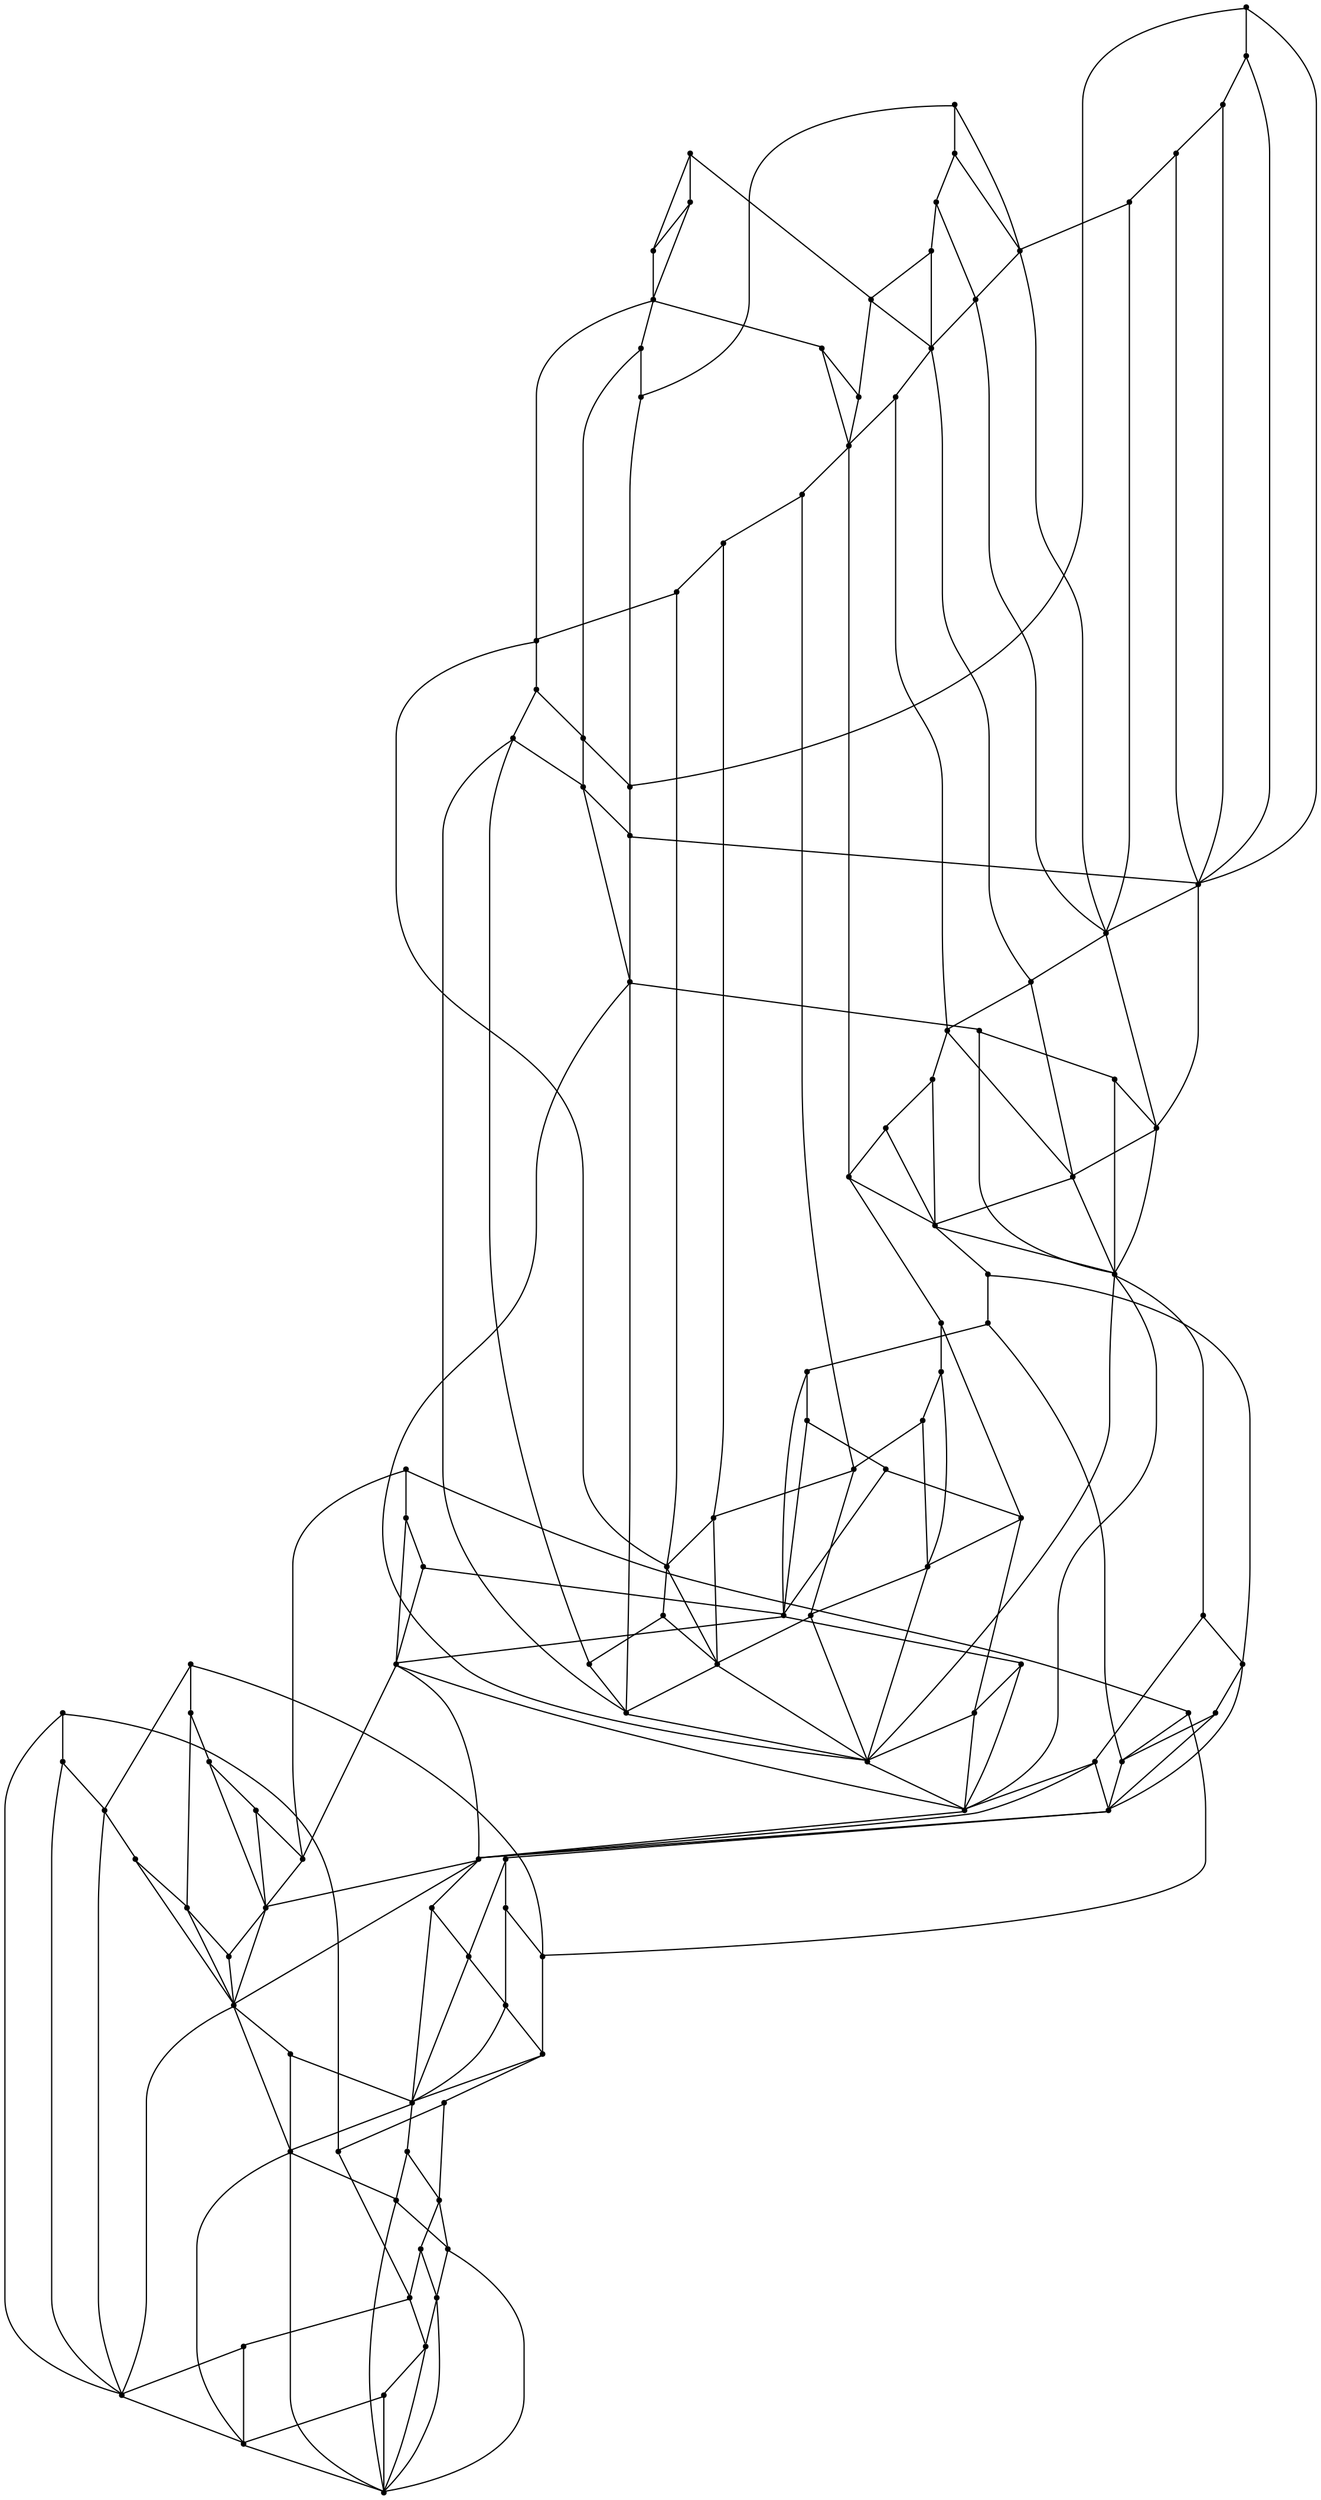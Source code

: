 graph {
  node [shape=point,comment="{\"directed\":false,\"doi\":\"10.1007/978-3-540-70904-6_9\",\"figure\":\"3 (1)\"}"]

  v0 [pos="1117.8542787063952,1902.2065181202374"]
  v1 [pos="930.4069267805232,2130.679434405434"]
  v2 [pos="1062.0090093568313,1879.8539180225812"]
  v3 [pos="1064.5401980377906,1868.6804789967023"]
  v4 [pos="1066.3405614098838,1857.3653716511212"]
  v5 [pos="904.2155886627908,2073.3383038308903"]
  v6 [pos="918.4672147529069,2071.966920163898"]
  v7 [pos="935.2203170421511,2069.235692289142"]
  v8 [pos="1025.5871184593022,2030.6169369485658"]
  v9 [pos="1064.5401980377906,1800.7971623208805"]
  v10 [pos="1039.30636809593,1737.7752799457992"]
  v11 [pos="922.6883107739825,2010.776299105752"]
  v12 [pos="969.6168309411338,1994.650779035358"]
  v13 [pos="1012.398719113372,1964.3315174844545"]
  v14 [pos="1005.8256313590115,1857.3653716511212"]
  v15 [pos="1007.4545875726744,1846.0528869099103"]
  v16 [pos="1005.8256313590115,1812.1112206247133"]
  v17 [pos="999.423394349564,1790.302357938556"]
  v18 [pos="989.0047896984012,1770.0971462991517"]
  v19 [pos="974.9521688771802,1752.2315202818993"]
  v20 [pos="947.1183775436045,1846.0528869099103"]
  v21 [pos="948.198805414244,1834.7383040852033"]
  v22 [pos="947.1183775436047,1823.4237212604962"]
  v23 [pos="943.9135946584302,1812.5190276569806"]
  v24 [pos="938.7058661882268,1802.4148482746564"]
  v25 [pos="931.6779660247093,1793.482051160602"]
  v26 [pos="915.8161587027615,1718.356515831419"]
  v27 [pos="964.2257085755814,1672.205481794147"]
  v28 [pos="952.2838980741278,1667.151834434935"]
  v29 [pos="940.9781477107558,1663.2669467396222"]
  v30 [pos="929.9135946584303,1660.2575638559147"]
  v31 [pos="876.9818654614826,2013.7184956338685"]
  v32 [pos="1009.8326353561047,1628.7273425526105"]
  v33 [pos="987.8253997093024,1617.2502854135319"]
  v34 [pos="965.9760265261627,1608.5413951343971"]
  v35 [pos="717.8882335574128,2002.4195371733788"]
  v36 [pos="1054.4570948401163,1586.1851869689108"]
  v37 [pos="721.7217398710029,2082.878909375934"]
  v38 [pos="740.1881904069768,2094.3268317646466"]
  v39 [pos="765.8247206577034,2107.364847130247"]
  v40 [pos="712.4502293786337,2147.3330834176822"]
  v41 [pos="725.1145905250727,2154.1195570098043"]
  v42 [pos="740.8425009084302,2161.6783955362125"]
  v43 [pos="828.8770871184594,1840.422663953571"]
  v44 [pos="858.333094113372,1719.0195420053285"]
  v45 [pos="773.7809093386628,1868.8210982746564"]
  v46 [pos="711.2369776526161,1862.84820424186"]
  v47 [pos="720.7007290152617,1664.239328967202"]
  v48 [pos="651.6316167787064,1868.5393351978742"]
  v49 [pos="742.655327943314,1573.7528501616598"]
  v50 [pos="724.4868606922239,1584.7648480203434"]
  v51 [pos="710.6551121911339,1594.3945426411115"]
  v52 [pos="676.8264182867006,1623.5523719257794"]
  v53 [pos="599.0395541878634,1909.8919410175765"]
  v54 [pos="618.6947742550873,1963.694017993081"]
  v55 [pos="633.9324922783429,1991.628394391803"]
  v56 [pos="688.3493924872819,1703.6789117919088"]
  v57 [pos="760.660249364099,1499.5585619078756"]
  v58 [pos="701.2168922601745,1528.7429669168278"]
  v59 [pos="541.6465808957122,1926.739853488076"]
  v60 [pos="529.6568552416425,1837.5820337401512"]
  v61 [pos="544.7935206213663,1937.8528772460106"]
  v62 [pos="553.2576115098109,1962.716930972207"]
  v63 [pos="559.5905511900437,1978.2065251138492"]
  v64 [pos="568.7104628452036,1997.5028692351464"]
  v65 [pos="592.9149754723837,2038.1565271483544"]
  v66 [pos="484.26300304324127,1943.5856837696515"]
  v67 [pos="487.4135753542878,1954.6919364399396"]
  v68 [pos="490.86214684774717,1965.6513232655009"]
  v69 [pos="494.82954215116285,1977.1362164285463"]
  v70 [pos="504.3734965479651,2001.1523583200258"]
  v71 [pos="509.7104401344476,2012.9648545053287"]
  v72 [pos="516.4043968023256,2026.5398361947819"]
  v73 [pos="523.7812795239824,2040.217465029824"]
  v74 [pos="534.0743493368459,2057.4893334176822"]
  v75 [pos="543.159890534157,2071.3153698709293"]
  v76 [pos="569.5075013626454,2105.7778694894596"]
  v77 [pos="589.8019054324127,1819.9231961038395"]
  v78 [pos="426.8741869549419,1960.4351698027733"]
  v79 [pos="433.46032658066866,1982.5054664082013"]
  v80 [pos="437.1281885901163,1993.3476784494205"]
  v81 [pos="461.6405568677326,2050.7612246937238"]
  v82 [pos="467.39996139171507,2061.7809949980856"]
  v83 [pos="481.74169467659885,2086.560664441852"]
  v84 [pos="489.7801689680232,2099.0976670053287"]
  v85 [pos="551.887554505814,1710.402363406289"]
  v86 [pos="542.7931663335755,1738.5169365670963"]
  v87 [pos="532.4016351744186,1790.3362133767887"]
  v88 [pos="529.7657294694767,1825.6560026274803"]
  v89 [pos="514.1711596111918,1448.1091358926578"]
  v90 [pos="369.4978981195494,1977.2783933745507"]
  v91 [pos="379.69615506904074,2010.2169373300358"]
  v92 [pos="413.8066565225291,2088.3685130543195"]
  v93 [pos="537.062933775436,1607.3018410470768"]
  v94 [pos="523.7937749818313,1629.241929319171"]
  v95 [pos="514.7759652071221,1646.132041878172"]
  v96 [pos="503.46864098837204,1670.4184868600648"]
  v97 [pos="497.2133209938227,1685.9221476978742"]
  v98 [pos="478.88961437136624,1748.264870908527"]
  v99 [pos="474.3856377180232,1773.306498792438"]
  v100 [pos="366.15039516715115,2125.8424459563375"]
  v101 [pos="372.18068563771806,2136.4023545053287"]
  v102 [pos="525.0408725472383,1523.702893522052"]
  v103 [pos="467.32754814680237,1607.8304627206608"]
  v104 [pos="453.53071856831394,1635.5221290058576"]
  v105 [pos="431.4052450490552,1693.4721647368553"]
  v106 [pos="427.2586448492006,1707.6653658019188"]
  v107 [pos="424.0335528706395,1719.987775749632"]
  v108 [pos="418.63672329215115,1744.569541878172"]
  v109 [pos="416.53580918422966,1756.3221314218326"]
  v110 [pos="414.79538744549416,1767.6164168781722"]
  v111 [pos="413.3065758993459,1779.137247668374"]
  v112 [pos="502.79822628997096,1459.4466069009582"]
  v113 [pos="417.8386673328488,1573.712255424925"]
  v114 [pos="410.99363644622093,1586.4419319894596"]
  v115 [pos="386.23329851017445,1641.3513202137433"]
  v116 [pos="381.3089434956395,1654.6523589558087"]
  v117 [pos="376.7711289516715,1667.9721373981918"]
  v118 [pos="383.5770916606105,1514.3809813923322"]
  v119 [pos="888.4032703488373,1834.7383040852033"]

  v0 -- v8 [id="-1",pos="1117.8542787063952,1902.2065181202374 1106.6344573097585,1940.3562217780589 1085.96688886539,1975.460977141192 1057.30078125,2004.0471254454735 1047.449842815013,2013.870642074336 1036.831379629556,2022.747572926335 1025.5871184593022,2030.6169369485658"]
  v100 -- v92 [id="-2",pos="366.15039516715115,2125.8424459563375 413.8066565225291,2088.3685130543195 413.8066565225291,2088.3685130543195 413.8066565225291,2088.3685130543195"]
  v90 -- v78 [id="-3",pos="369.4978981195494,1977.2783933745507 426.8741869549419,1960.4351698027733 426.8741869549419,1960.4351698027733 426.8741869549419,1960.4351698027733"]
  v101 -- v92 [id="-4",pos="372.18068563771806,2136.4023545053287 413.8066565225291,2088.3685130543195 413.8066565225291,2088.3685130543195 413.8066565225291,2088.3685130543195"]
  v117 -- v106 [id="-7",pos="376.7711289516715,1667.9721373981918 427.2586448492006,1707.6653658019188 427.2586448492006,1707.6653658019188 427.2586448492006,1707.6653658019188"]
  v91 -- v79 [id="-8",pos="379.69615506904074,2010.2169373300358 433.46032658066866,1982.5054664082013 433.46032658066866,1982.5054664082013 433.46032658066866,1982.5054664082013"]
  v116 -- v106 [id="-10",pos="381.3089434956395,1654.6523589558087 427.2586448492006,1707.6653658019188 427.2586448492006,1707.6653658019188 427.2586448492006,1707.6653658019188"]
  v118 -- v113 [id="-12",pos="383.5770916606105,1514.3809813923322 417.8386673328488,1573.712255424925 417.8386673328488,1573.712255424925 417.8386673328488,1573.712255424925"]
  v115 -- v105 [id="-14",pos="386.23329851017445,1641.3513202137433 431.4052450490552,1693.4721647368553 431.4052450490552,1693.4721647368553 431.4052450490552,1693.4721647368553"]
  v114 -- v104 [id="-17",pos="410.99363644622093,1586.4419319894596 453.53071856831394,1635.5221290058576 453.53071856831394,1635.5221290058576 453.53071856831394,1635.5221290058576"]
  v111 -- v99 [id="-18",pos="413.3065758993459,1779.137247668374 474.3856377180232,1773.306498792438 474.3856377180232,1773.306498792438 474.3856377180232,1773.306498792438"]
  v92 -- v81 [id="-19",pos="413.8066565225291,2088.3685130543195 461.6405568677326,2050.7612246937238 461.6405568677326,2050.7612246937238 461.6405568677326,2050.7612246937238"]
  v110 -- v99 [id="-21",pos="414.79538744549416,1767.6164168781722 474.3856377180232,1773.306498792438 474.3856377180232,1773.306498792438 474.3856377180232,1773.306498792438"]
  v109 -- v99 [id="-23",pos="416.53580918422966,1756.3221314218326 474.3856377180232,1773.306498792438 474.3856377180232,1773.306498792438 474.3856377180232,1773.306498792438"]
  v113 -- v104 [id="-26",pos="417.8386673328488,1573.712255424925 453.53071856831394,1635.5221290058576 453.53071856831394,1635.5221290058576 453.53071856831394,1635.5221290058576"]
  v108 -- v99 [id="-27",pos="418.63672329215115,1744.569541878172 474.3856377180232,1773.306498792438 474.3856377180232,1773.306498792438 474.3856377180232,1773.306498792438"]
  v107 -- v98 [id="-31",pos="424.0335528706395,1719.987775749632 478.88961437136624,1748.264870908527 478.88961437136624,1748.264870908527 478.88961437136624,1748.264870908527"]
  v78 -- v66 [id="-32",pos="426.8741869549419,1960.4351698027733 484.26300304324127,1943.5856837696515 484.26300304324127,1943.5856837696515 484.26300304324127,1943.5856837696515"]
  v106 -- v98 [id="-34",pos="427.2586448492006,1707.6653658019188 478.88961437136624,1748.264870908527 478.88961437136624,1748.264870908527 478.88961437136624,1748.264870908527"]
  v105 -- v98 [id="-37",pos="431.4052450490552,1693.4721647368553 478.88961437136624,1748.264870908527 478.88961437136624,1748.264870908527 478.88961437136624,1748.264870908527"]
  v79 -- v67 [id="-38",pos="433.46032658066866,1982.5054664082013 487.4135753542878,1954.6919364399396 487.4135753542878,1954.6919364399396 487.4135753542878,1954.6919364399396"]
  v80 -- v68 [id="-41",pos="437.1281885901163,1993.3476784494205 490.86214684774717,1965.6513232655009 490.86214684774717,1965.6513232655009 490.86214684774717,1965.6513232655009"]
  v104 -- v97 [id="-43",pos="453.53071856831394,1635.5221290058576 497.2133209938227,1685.9221476978742 497.2133209938227,1685.9221476978742 497.2133209938227,1685.9221476978742"]
  v81 -- v71 [id="-45",pos="461.6405568677326,2050.7612246937238 509.7104401344476,2012.9648545053287 509.7104401344476,2012.9648545053287 509.7104401344476,2012.9648545053287"]
  v103 -- v96 [id="-47",pos="467.32754814680237,1607.8304627206608 503.46864098837204,1670.4184868600648 503.46864098837204,1670.4184868600648 503.46864098837204,1670.4184868600648"]
  v82 -- v71 [id="-48",pos="467.39996139171507,2061.7809949980856 509.7104401344476,2012.9648545053287 509.7104401344476,2012.9648545053287 509.7104401344476,2012.9648545053287"]
  v99 -- v87 [id="-51",pos="474.3856377180232,1773.306498792438 532.4016351744186,1790.3362133767887 532.4016351744186,1790.3362133767887 532.4016351744186,1790.3362133767887"]
  v98 -- v87 [id="-53",pos="478.88961437136624,1748.264870908527 532.4016351744186,1790.3362133767887 532.4016351744186,1790.3362133767887 532.4016351744186,1790.3362133767887"]
  v83 -- v72 [id="-54",pos="481.74169467659885,2086.560664441852 516.4043968023256,2026.5398361947819 516.4043968023256,2026.5398361947819 516.4043968023256,2026.5398361947819"]
  v66 -- v59 [id="-56",pos="484.26300304324127,1943.5856837696515 541.6465808957122,1926.739853488076 541.6465808957122,1926.739853488076 541.6465808957122,1926.739853488076"]
  v67 -- v59 [id="-59",pos="487.4135753542878,1954.6919364399396 541.6465808957122,1926.739853488076 541.6465808957122,1926.739853488076 541.6465808957122,1926.739853488076"]
  v84 -- v73 [id="-60",pos="489.7801689680232,2099.0976670053287 523.7812795239824,2040.217465029824 523.7812795239824,2040.217465029824 523.7812795239824,2040.217465029824"]
  v68 -- v61 [id="-62",pos="490.86214684774717,1965.6513232655009 544.7935206213663,1937.8528772460106 544.7935206213663,1937.8528772460106 544.7935206213663,1937.8528772460106"]
  v69 -- v61 [id="-65",pos="494.82954215116285,1977.1362164285463 544.7935206213663,1937.8528772460106 544.7935206213663,1937.8528772460106 544.7935206213663,1937.8528772460106"]
  v97 -- v86 [id="-66",pos="497.2133209938227,1685.9221476978742 542.7931663335755,1738.5169365670963 542.7931663335755,1738.5169365670963 542.7931663335755,1738.5169365670963"]
  v112 -- v102 [id="-69",pos="502.79822628997096,1459.4466069009582 525.0408725472383,1523.702893522052 525.0408725472383,1523.702893522052 525.0408725472383,1523.702893522052"]
  v96 -- v86 [id="-70",pos="503.46864098837204,1670.4184868600648 542.7931663335755,1738.5169365670963 542.7931663335755,1738.5169365670963 542.7931663335755,1738.5169365670963"]
  v70 -- v62 [id="-71",pos="504.3734965479651,2001.1523583200258 553.2576115098109,1962.716930972207 553.2576115098109,1962.716930972207 553.2576115098109,1962.716930972207"]
  v71 -- v62 [id="-75",pos="509.7104401344476,2012.9648545053287 553.2576115098109,1962.716930972207 553.2576115098109,1962.716930972207 553.2576115098109,1962.716930972207"]
  v89 -- v102 [id="-77",pos="514.1711596111918,1448.1091358926578 525.0408725472383,1523.702893522052 525.0408725472383,1523.702893522052 525.0408725472383,1523.702893522052"]
  v95 -- v85 [id="-78",pos="514.7759652071221,1646.132041878172 551.887554505814,1710.402363406289 551.887554505814,1710.402363406289 551.887554505814,1710.402363406289"]
  v72 -- v62 [id="-79",pos="516.4043968023256,2026.5398361947819 553.2576115098109,1962.716930972207 553.2576115098109,1962.716930972207 553.2576115098109,1962.716930972207"]
  v73 -- v63 [id="-83",pos="523.7812795239824,2040.217465029824 559.5905511900437,1978.2065251138492 559.5905511900437,1978.2065251138492 559.5905511900437,1978.2065251138492"]
  v94 -- v85 [id="-84",pos="523.7937749818313,1629.241929319171 551.887554505814,1710.402363406289 551.887554505814,1710.402363406289 551.887554505814,1710.402363406289"]
  v102 -- v93 [id="-85",pos="525.0408725472383,1523.702893522052 537.062933775436,1607.3018410470768 537.062933775436,1607.3018410470768 537.062933775436,1607.3018410470768"]
  v60 -- v77 [id="-89",pos="529.6568552416425,1837.5820337401512 589.8019054324127,1819.9231961038395 589.8019054324127,1819.9231961038395 589.8019054324127,1819.9231961038395"]
  v88 -- v77 [id="-90",pos="529.7657294694767,1825.6560026274803 589.8019054324127,1819.9231961038395 589.8019054324127,1819.9231961038395 589.8019054324127,1819.9231961038395"]
  v87 -- v77 [id="-91",pos="532.4016351744186,1790.3362133767887 589.8019054324127,1819.9231961038395 589.8019054324127,1819.9231961038395 589.8019054324127,1819.9231961038395"]
  v74 -- v64 [id="-94",pos="534.0743493368459,2057.4893334176822 568.7104628452036,1997.5028692351464 568.7104628452036,1997.5028692351464 568.7104628452036,1997.5028692351464"]
  v93 -- v85 [id="-97",pos="537.062933775436,1607.3018410470768 551.887554505814,1710.402363406289 551.887554505814,1710.402363406289 551.887554505814,1710.402363406289"]
  v59 -- v53 [id="-99",pos="541.6465808957122,1926.739853488076 599.0395541878634,1909.8919410175765 599.0395541878634,1909.8919410175765 599.0395541878634,1909.8919410175765"]
  v86 -- v77 [id="-100",pos="542.7931663335755,1738.5169365670963 589.8019054324127,1819.9231961038395 589.8019054324127,1819.9231961038395 589.8019054324127,1819.9231961038395"]
  v75 -- v64 [id="-101",pos="543.159890534157,2071.3153698709293 568.7104628452036,1997.5028692351464 568.7104628452036,1997.5028692351464 568.7104628452036,1997.5028692351464"]
  v61 -- v53 [id="-103",pos="544.7935206213663,1937.8528772460106 599.0395541878634,1909.8919410175765 599.0395541878634,1909.8919410175765 599.0395541878634,1909.8919410175765"]
  v85 -- v77 [id="-107",pos="551.887554505814,1710.402363406289 589.8019054324127,1819.9231961038395 589.8019054324127,1819.9231961038395 589.8019054324127,1819.9231961038395"]
  v62 -- v53 [id="-108",pos="553.2576115098109,1962.716930972207 599.0395541878634,1909.8919410175765 599.0395541878634,1909.8919410175765 599.0395541878634,1909.8919410175765"]
  v63 -- v53 [id="-111",pos="559.5905511900437,1978.2065251138492 599.0395541878634,1909.8919410175765 599.0395541878634,1909.8919410175765 599.0395541878634,1909.8919410175765"]
  v64 -- v53 [id="-113",pos="568.7104628452036,1997.5028692351464 599.0395541878634,1909.8919410175765 599.0395541878634,1909.8919410175765 599.0395541878634,1909.8919410175765"]
  v76 -- v65 [id="-114",pos="569.5075013626454,2105.7778694894596 592.9149754723837,2038.1565271483544 592.9149754723837,2038.1565271483544 592.9149754723837,2038.1565271483544"]
  v77 -- v48 [id="-117",pos="589.8019054324127,1819.9231961038395 651.6316167787064,1868.5393351978742 651.6316167787064,1868.5393351978742 651.6316167787064,1868.5393351978742"]
  v65 -- v54 [id="-119",pos="592.9149754723837,2038.1565271483544 618.6947742550873,1963.694017993081 618.6947742550873,1963.694017993081 618.6947742550873,1963.694017993081"]
  v53 -- v48 [id="-121",pos="599.0395541878634,1909.8919410175765 651.6316167787064,1868.5393351978742 651.6316167787064,1868.5393351978742 651.6316167787064,1868.5393351978742"]
  v54 -- v48 [id="-123",pos="618.6947742550873,1963.694017993081 651.6316167787064,1868.5393351978742 651.6316167787064,1868.5393351978742 651.6316167787064,1868.5393351978742"]
  v55 -- v48 [id="-125",pos="633.9324922783429,1991.628394391803 651.6316167787064,1868.5393351978742 651.6316167787064,1868.5393351978742 651.6316167787064,1868.5393351978742"]
  v48 -- v46 [id="-127",pos="651.6316167787064,1868.5393351978742 711.2369776526161,1862.84820424186 711.2369776526161,1862.84820424186 711.2369776526161,1862.84820424186"]
  v52 -- v56 [id="-129",pos="676.8264182867006,1623.5523719257794 688.3493924872819,1703.6789117919088 688.3493924872819,1703.6789117919088 688.3493924872819,1703.6789117919088"]
  v56 -- v46 [id="-131",pos="688.3493924872819,1703.6789117919088 711.2369776526161,1862.84820424186 711.2369776526161,1862.84820424186 711.2369776526161,1862.84820424186"]
  v58 -- v51 [id="-133",pos="701.2168922601745,1528.7429669168278 710.6551121911339,1594.3945426411115 710.6551121911339,1594.3945426411115 710.6551121911339,1594.3945426411115"]
  v51 -- v47 [id="-135",pos="710.6551121911339,1594.3945426411115 720.7007290152617,1664.239328967202 720.7007290152617,1664.239328967202 720.7007290152617,1664.239328967202"]
  v46 -- v45 [id="-136",pos="711.2369776526161,1862.84820424186 773.7809093386628,1868.8210982746564 773.7809093386628,1868.8210982746564 773.7809093386628,1868.8210982746564"]
  v40 -- v37 [id="-137",pos="712.4502293786337,2147.3330834176822 721.7217398710029,2082.878909375934 721.7217398710029,2082.878909375934 721.7217398710029,2082.878909375934"]
  v35 -- v46 [id="-141",pos="717.8882335574128,2002.4195371733788 711.2369776526161,1862.84820424186 711.2369776526161,1862.84820424186 711.2369776526161,1862.84820424186"]
  v47 -- v46 [id="-142",pos="720.7007290152617,1664.239328967202 711.2369776526161,1862.84820424186 711.2369776526161,1862.84820424186 711.2369776526161,1862.84820424186"]
  v37 -- v35 [id="-144",pos="721.7217398710029,2082.878909375934 717.8882335574128,2002.4195371733788 717.8882335574128,2002.4195371733788 717.8882335574128,2002.4195371733788"]
  v50 -- v47 [id="-146",pos="724.4868606922239,1584.7648480203434 720.7007290152617,1664.239328967202 720.7007290152617,1664.239328967202 720.7007290152617,1664.239328967202"]
  v41 -- v37 [id="-148",pos="725.1145905250727,2154.1195570098043 721.7217398710029,2082.878909375934 721.7217398710029,2082.878909375934 721.7217398710029,2082.878909375934"]
  v38 -- v35 [id="-151",pos="740.1881904069768,2094.3268317646466 717.8882335574128,2002.4195371733788 717.8882335574128,2002.4195371733788 717.8882335574128,2002.4195371733788"]
  v42 -- v37 [id="-152",pos="740.8425009084302,2161.6783955362125 721.7217398710029,2082.878909375934 721.7217398710029,2082.878909375934 721.7217398710029,2082.878909375934"]
  v49 -- v47 [id="-153",pos="742.655327943314,1573.7528501616598 720.7007290152617,1664.239328967202 720.7007290152617,1664.239328967202 720.7007290152617,1664.239328967202"]
  v57 -- v49 [id="-157",pos="760.660249364099,1499.5585619078756 742.655327943314,1573.7528501616598 742.655327943314,1573.7528501616598 742.655327943314,1573.7528501616598"]
  v39 -- v35 [id="-159",pos="765.8247206577034,2107.364847130247 717.8882335574128,2002.4195371733788 717.8882335574128,2002.4195371733788 717.8882335574128,2002.4195371733788"]
  v45 -- v43 [id="-161",pos="773.7809093386628,1868.8210982746564 828.8770871184594,1840.422663953571 828.8770871184594,1840.422663953571 828.8770871184594,1840.422663953571"]
  v43 -- v119 [id="-163",pos="828.8770871184594,1840.422663953571 888.4032703488373,1834.7383040852033 888.4032703488373,1834.7383040852033 888.4032703488373,1834.7383040852033"]
  v44 -- v43 [id="-165",pos="858.333094113372,1719.0195420053285 828.8770871184594,1840.422663953571 828.8770871184594,1840.422663953571 828.8770871184594,1840.422663953571"]
  v31 -- v45 [id="-167",pos="876.9818654614826,2013.7184956338685 773.7809093386628,1868.8210982746564 773.7809093386628,1868.8210982746564 773.7809093386628,1868.8210982746564"]
  v5 -- v31 [id="-170",pos="904.2155886627908,2073.3383038308903 876.9818654614826,2013.7184956338685 876.9818654614826,2013.7184956338685 876.9818654614826,2013.7184956338685"]
  v26 -- v43 [id="-172",pos="915.8161587027615,1718.356515831419 828.8770871184594,1840.422663953571 828.8770871184594,1840.422663953571 828.8770871184594,1840.422663953571"]
  v6 -- v31 [id="-173",pos="918.4672147529069,2071.966920163898 876.9818654614826,2013.7184956338685 876.9818654614826,2013.7184956338685 876.9818654614826,2013.7184956338685"]
  v11 -- v45 [id="-176",pos="922.6883107739825,2010.776299105752 773.7809093386628,1868.8210982746564 773.7809093386628,1868.8210982746564 773.7809093386628,1868.8210982746564"]
  v30 -- v26 [id="-178",pos="929.9135946584303,1660.2575638559147 915.8161587027615,1718.356515831419 915.8161587027615,1718.356515831419 915.8161587027615,1718.356515831419"]
  v1 -- v5 [id="-179",pos="930.4069267805232,2130.679434405434 904.2155886627908,2073.3383038308903 904.2155886627908,2073.3383038308903 904.2155886627908,2073.3383038308903"]
  v25 -- v119 [id="-180",pos="931.6779660247093,1793.482051160602 888.4032703488373,1834.7383040852033 888.4032703488373,1834.7383040852033 888.4032703488373,1834.7383040852033"]
  v7 -- v31 [id="-184",pos="935.2203170421511,2069.235692289142 876.9818654614826,2013.7184956338685 876.9818654614826,2013.7184956338685 876.9818654614826,2013.7184956338685"]
  v24 -- v119 [id="-186",pos="938.7058661882268,1802.4148482746564 888.4032703488373,1834.7383040852033 888.4032703488373,1834.7383040852033 888.4032703488373,1834.7383040852033"]
  v29 -- v26 [id="-187",pos="940.9781477107558,1663.2669467396222 915.8161587027615,1718.356515831419 915.8161587027615,1718.356515831419 915.8161587027615,1718.356515831419"]
  v23 -- v119 [id="-189",pos="943.9135946584302,1812.5190276569806 888.4032703488373,1834.7383040852033 888.4032703488373,1834.7383040852033 888.4032703488373,1834.7383040852033"]
  v20 -- v119 [id="-192",pos="947.1183775436045,1846.0528869099103 888.4032703488373,1834.7383040852033 888.4032703488373,1834.7383040852033 888.4032703488373,1834.7383040852033"]
  v22 -- v119 [id="-193",pos="947.1183775436047,1823.4237212604962 888.4032703488373,1834.7383040852033 888.4032703488373,1834.7383040852033 888.4032703488373,1834.7383040852033"]
  v21 -- v119 [id="-196",pos="948.198805414244,1834.7383040852033 888.4032703488373,1834.7383040852033 888.4032703488373,1834.7383040852033 888.4032703488373,1834.7383040852033"]
  v28 -- v26 [id="-200",pos="952.2838980741278,1667.151834434935 915.8161587027615,1718.356515831419 915.8161587027615,1718.356515831419 915.8161587027615,1718.356515831419"]
  v27 -- v26 [id="-202",pos="964.2257085755814,1672.205481794147 915.8161587027615,1718.356515831419 915.8161587027615,1718.356515831419 915.8161587027615,1718.356515831419"]
  v34 -- v29 [id="-203",pos="965.9760265261627,1608.5413951343971 940.9781477107558,1663.2669467396222 940.9781477107558,1663.2669467396222 940.9781477107558,1663.2669467396222"]
  v12 -- v45 [id="-206",pos="969.6168309411338,1994.650779035358 773.7809093386628,1868.8210982746564 773.7809093386628,1868.8210982746564 773.7809093386628,1868.8210982746564"]
  v19 -- v25 [id="-208",pos="974.9521688771802,1752.2315202818993 931.6779660247093,1793.482051160602 931.6779660247093,1793.482051160602 931.6779660247093,1793.482051160602"]
  v33 -- v28 [id="-210",pos="987.8253997093024,1617.2502854135319 952.2838980741278,1667.151834434935 952.2838980741278,1667.151834434935 952.2838980741278,1667.151834434935"]
  v18 -- v24 [id="-211",pos="989.0047896984012,1770.0971462991517 938.7058661882268,1802.4148482746564 938.7058661882268,1802.4148482746564 938.7058661882268,1802.4148482746564"]
  v17 -- v23 [id="-214",pos="999.423394349564,1790.302357938556 943.9135946584302,1812.5190276569806 943.9135946584302,1812.5190276569806 943.9135946584302,1812.5190276569806"]
  v14 -- v20 [id="-216",pos="1005.8256313590115,1857.3653716511212 947.1183775436045,1846.0528869099103 947.1183775436045,1846.0528869099103 947.1183775436045,1846.0528869099103"]
  v16 -- v22 [id="-217",pos="1005.8256313590115,1812.1112206247133 947.1183775436047,1823.4237212604962 947.1183775436047,1823.4237212604962 947.1183775436047,1823.4237212604962"]
  v15 -- v20 [id="-218",pos="1007.4545875726744,1846.0528869099103 947.1183775436045,1846.0528869099103 947.1183775436045,1846.0528869099103 947.1183775436045,1846.0528869099103"]
  v0 -- v32 [id="-219",pos="1117.8542787063952,1902.2065181202374 1124.20715058887,1880.6220649412364 1127.5330255422648,1858.0609912192688 1127.5721838662791,1835.1554730203432 1127.5721838662791,1834.7387809223615 1127.5721838662791,1834.7387809223615 1127.5721838662791,1834.7387809223615 1127.5721838662791,1834.318019813963 1127.5721838662791,1834.318019813963 1127.5721838662791,1834.318019813963 1127.4638263081395,1770.938859250812 1102.1884084302326,1710.1887880431298 1057.30078125,1665.426367388833 1042.960000357341,1651.1268065408003 1026.992611927978,1638.832504832651 1009.8326353561047,1628.7273425526105"]
  v1 -- v39 [id="-220",pos="930.4069267805232,2130.679434405434 916.489540838712,2132.6575923686783 902.368701878173,2133.6591018804666 888.1443313953488,2133.6471417215153 845.564402577529,2133.60908481946 803.9277646527617,2124.489526442558 765.8247206577034,2107.364847130247"]
  v13 -- v45 [id="-221",pos="1012.398719113372,1964.3315174844545 773.7809093386628,1868.8210982746564 773.7809093386628,1868.8210982746564 773.7809093386628,1868.8210982746564"]
  v8 -- v12 [id="-223",pos="1025.5871184593022,2030.6169369485658 969.6168309411338,1994.650779035358 969.6168309411338,1994.650779035358 969.6168309411338,1994.650779035358"]
  v10 -- v18 [id="-225",pos="1039.30636809593,1737.7752799457992 989.0047896984012,1770.0971462991517 989.0047896984012,1770.0971462991517 989.0047896984012,1770.0971462991517"]
  v36 -- v32 [id="-227",pos="1054.4570948401163,1586.1851869689108 1009.8326353561047,1628.7273425526105 1009.8326353561047,1628.7273425526105 1009.8326353561047,1628.7273425526105"]
  v2 -- v14 [id="-229",pos="1062.0090093568313,1879.8539180225812 1005.8256313590115,1857.3653716511212 1005.8256313590115,1857.3653716511212 1005.8256313590115,1857.3653716511212"]
  v3 -- v14 [id="-230",pos="1064.5401980377906,1868.6804789967023 1005.8256313590115,1857.3653716511212 1005.8256313590115,1857.3653716511212 1005.8256313590115,1857.3653716511212"]
  v9 -- v16 [id="-231",pos="1064.5401980377906,1800.7971623208805 1005.8256313590115,1812.1112206247133 1005.8256313590115,1812.1112206247133 1005.8256313590115,1812.1112206247133"]
  v4 -- v14 [id="-233",pos="1066.3405614098838,1857.3653716511212 1005.8256313590115,1857.3653716511212 1005.8256313590115,1857.3653716511212 1005.8256313590115,1857.3653716511212"]
  v1 -- v36 [id="-236",pos="930.4069267805232,2130.679434405434 994.0415147673801,2121.654060681532 1053.490199169546,2092.2824981325425 1099.5253815406977,2046.372208860187 1155.635773982558,1990.4221712218407 1187.2291242732558,1914.4888419575177 1187.3667332848836,1835.2596142556947 1187.3667332848836,1834.7387809223615 1187.3667332848836,1834.7387809223615 1187.3667332848836,1834.7387809223615 1187.3708030523255,1834.2179475890282 1187.3708030523255,1834.2179475890282 1187.3708030523255,1834.2179475890282 1187.2333212209303,1754.9846508767885 1155.6399709302325,1679.0513216124657 1099.5295784883722,1623.1012839741193 1085.6426873621529,1609.2541108161354 1070.5356383172082,1596.9111920472242 1054.4570948401163,1586.1851869689108"]
  v0 -- v2 [id="-238",pos="1117.8542787063952,1902.2065181202374 1062.0090093568313,1879.8539180225812 1062.0090093568313,1879.8539180225812 1062.0090093568313,1879.8539180225812"]
  v2 -- v13 [id="-241",pos="1062.0090093568313,1879.8539180225812 1054.023320817821,1910.5827639523645 1037.9423573704348,1938.9155988149714 1015.0763081395348,1961.7179730203432 1014.1921732204186,1962.5996458913385 1013.2997943429734,1963.4711535610838 1012.398719113372,1964.3315174844545"]
  v3 -- v2 [id="-242",pos="1064.5401980377906,1868.6804789967023 1063.8165779673018,1872.4366216343951 1062.9733139877803,1876.1634544354322 1062.0090093568313,1879.8539180225812"]
  v4 -- v3 [id="-243",pos="1066.3405614098838,1857.3653716511212 1065.8661953397352,1861.1633493848883 1065.262645714912,1864.9364778957545 1064.5401980377906,1868.6804789967023"]
  v4 -- v9 [id="-244",pos="1066.3405614098838,1857.3653716511212 1067.2857547384067,1850.0037074161662 1067.7688143870091,1842.5521575004109 1067.7819585755815,1835.0513317849916 1067.7819585755815,1834.7387809223615 1067.7819585755815,1834.7387809223615 1067.7819585755815,1834.7387809223615 1067.7819585755815,1834.4221610493146 1067.7819585755815,1834.4221610493146 1067.7819585755815,1834.4221610493146 1067.7620388384116,1823.0548198103834 1066.6628757571084,1811.8004091578755 1064.5401980377906,1800.7971623208805"]
  v32 -- v27 [id="-245",pos="1009.8326353561047,1628.7273425526105 964.2257085755814,1672.205481794147 964.2257085755814,1672.205481794147 964.2257085755814,1672.205481794147"]
  v118 -- v100 [id="-246",pos="383.5770916606105,1514.3809813923322 323.2387747949633,1609.4293490304817 290.4748819040698,1720.397259893061 290.4748819040698,1834.7387809223615 290.4748819040698,1937.5384059162309 316.9580921310694,2037.6111257902858 366.15039516715115,2125.8424459563375"]
  v118 -- v101 [id="-247",pos="383.5770916606105,1514.3809813923322 406.84951299364644,1477.7148321428094 434.2318674258837,1443.4144661809673 465.41987645348837,1412.2056184874655 577.4407340116279,1300.105398760903 729.3898255813954,1237.0637117491842 887.8818313953489,1236.9263826476217 1046.3696402616279,1236.7847302224918 1198.4312863372093,1299.5637117491842 1310.6480014534884,1411.468110349445 1422.8647165697673,1523.372000323403 1486.0556140988372,1675.2387860086244 1486.3307049418604,1833.6971142556947 1486.3307049418604,1834.7387809223615 1486.3307049418604,1834.7387809223615 1486.3307049418604,1834.7387809223615 1486.3307049418604,1835.7804475890282 1486.3307049418604,1835.7804475890282 1486.3307049418604,1835.7804475890282 1486.0556140988372,1994.2387758360985 1422.8647165697673,2146.1096305317365 1310.6480014534884,2258.0097058084293 1198.4312863372093,2369.9138500955387 1046.3696402616279,2432.6929587788068 887.8818313953489,2432.5555025206686 729.3898255813954,2432.4138500955387 577.4407340116279,2369.37216308382 465.41987645348837,2257.276266680825 428.9889750762322,2220.819617520352 397.75078167513607,2180.145136445202 372.18068563771806,2136.4023545053287"]
  v111 -- v78 [id="-248",pos="413.3065758993459,1779.137247668374 411.1523608702391,1797.495282366588 410.05959302325584,1816.0606816405111 410.0595930232558,1834.7387809223615 410.05959302325584,1877.5742281085406 415.80733202599856,1919.817825141327 426.8741869549419,1960.4351698027733"]
  v108 -- v107 [id="-249",pos="418.63672329215115,1744.569541878172 420.22086792257244,1736.316454390634 422.0202711449856,1728.1201787147625 424.0335528706395,1719.987775749632"]
  v106 -- v105 [id="-250",pos="427.2586448492006,1707.6653658019188 428.56339632113736,1702.908861308605 429.9468023802455,1698.1779243680485 431.4052450490552,1693.4721647368553"]
  v105 -- v104 [id="-251",pos="431.4052450490552,1693.4721647368553 437.5202884040082,1673.6889756282424 444.9141912526918,1654.3322831139837 453.53071856831394,1635.5221290058576"]
  v104 -- v103 [id="-252",pos="453.53071856831394,1635.5221290058576 457.8283886864542,1626.151148648668 462.42776718129966,1616.91455335722 467.32754814680237,1607.8304627206608"]
  v103 -- v102 [id="-253",pos="467.32754814680237,1607.8304627206608 483.4194637158363,1577.9720463271306 502.73171693674163,1549.749640766986 525.0408725472383,1523.702893522052"]
  v102 -- v84 [id="-254",pos="525.0408725472383,1523.702893522052 532.9869573658149,1514.4202315104944 541.3158455578337,1505.414606812526 550.0148255813954,1496.7095552550436 639.6314861918604,1407.0303458637677 761.1916242732558,1356.5969962543927 887.985992005814,1356.4845898416324 1014.7762899709302,1356.3721834288717 1136.4239280523257,1406.5969962543927 1226.1989280523255,1496.1180228657208 1315.9697311046511,1585.638795163898 1366.5250181686047,1707.1346142556947 1366.745930232558,1833.9013277159813 1366.745930232558,1834.7387809223615 1366.745930232558,1834.7387809223615 1366.745930232558,1834.7387809223615 1366.745930232558,1835.572165118325 1366.745930232558,1835.572165118325 1366.745930232558,1835.572165118325 1366.5250181686047,1962.338751422036 1315.9739280523256,2083.8346976704083 1226.1989280523255,2173.3554699685856 1136.4279978197674,2262.876369423338 1014.7762899709302,2313.101309405434 887.985992005814,2312.9929720030905 761.1916242732558,2312.8804384337545 639.6314861918604,2262.443019813963 550.0148255813954,2172.7680065896793 527.3679490914011,2150.1053235018494 507.2294302286599,2125.4051971776926 489.7801689680232,2099.0976670053287"]
  v109 -- v108 [id="-255",pos="416.53580918422966,1756.3221314218326 417.18516696223554,1752.387904112631 417.8868644169368,1748.4706676295648 418.63672329215115,1744.569541878172"]
  v94 -- v93 [id="-256",pos="523.7937749818313,1629.241929319171 527.9879737073751,1621.8042800880985 532.4130389915368,1614.4875097041613 537.062933775436,1607.3018410470768"]
  v93 -- v76 [id="-257",pos="537.062933775436,1607.3018410470768 552.9115360215717,1582.83186227871 571.3894167306287,1559.9038326590426 592.3143350290698,1538.9639396137677 670.7330941133721,1460.4971427387677 777.0944949127907,1416.363892820148 888.0401707848837,1416.2680167622052 998.9816497093024,1416.1680716938458 1105.4264171511627,1460.1179618305646 1183.9744549418604,1538.4471752908512 1262.5265625,1616.7804577615543 1306.7597202034883,1723.0888226297182 1306.9513808139534,1834.009665118325 1306.9513808139534,1834.7387809223615 1306.9513808139534,1834.7387809223615 1306.9513808139534,1834.7387809223615 1306.9513808139534,1835.4680238829735 1306.9513808139534,1835.4680238829735 1306.9513808139534,1835.4680238829735 1306.7597202034883,1946.3888663715802 1262.5265625,2052.6971040831686 1183.9744549418604,2131.026317543455 1105.4264171511627,2209.3596000141583 998.9816497093024,2253.3054211404606 888.0401707848837,2253.2096722390934 777.0944949127907,2253.1096000141583 670.7330941133721,2208.980419105955 592.3143350290698,2130.509680377114 584.3551355882167,2122.544772092934 576.7499757734895,2114.2922197094217 569.5075013626454,2105.7778694894596"]
  v92 -- v89 [id="-258",pos="413.8066565225291,2088.3685130543195 438.5021888096275,2134.553307313682 470.021855858865,2177.2946713789447 507.7194494912791,2215.01794046826 608.5382085755814,2315.905493365395 745.2928234011628,2372.647207842934 887.9318132267442,2372.7680065896793 1030.575,2372.893001503416 1167.4297056686046,2316.393011675942 1268.4234011627907,2215.6804262267233 1369.4172238372093,2114.9721641010724 1426.2861191860466,1978.2887636290673 1426.5361555232557,1835.6763063536766 1426.5361555232557,1834.7387809223615 1426.5361555232557,1834.7387809223615 1426.5361555232557,1834.7387809223615 1426.5361555232557,1833.7929903136376 1426.5361555232557,1833.7929903136376 1426.5361555232557,1833.7929903136376 1426.2861191860466,1691.1846020486635 1369.4172238372093,1554.501328733234 1268.4234011627907,1453.7888704405905 1167.4297056686046,1353.0762849913717 1030.575,1296.576295163898 887.9318132267442,1296.7011629210592 748.3169093106918,1296.8236322812663 614.3395163165058,1351.1876098562238 514.1711596111918,1448.1091358926578"]
  v85 -- v58 [id="-259",pos="551.887554505814,1710.402363406289 569.6575732932899,1662.3335653012439 597.6904274742387,1618.1644049186498 634.6139080668604,1581.2180696593405 654.8300582108956,1560.9880867414718 677.2137115965076,1543.4205343025246 701.2168922601745,1528.7429669168278"]
  v101 -- v100 [id="-260",pos="372.18068563771806,2136.4023545053287 370.133866089716,2132.899690303624 368.1231442940455,2129.378042510654 366.15039516715115,2125.8424459563375"]
  v77 -- v52 [id="-261",pos="589.8019054324127,1819.9231961038395 593.4682156391939,1746.0874609985585 624.4040793981334,1676.0146854448765 676.8264182867006,1623.5523719257794"]
  v86 -- v85 [id="-262",pos="542.7931663335755,1738.5169365670963 545.4424553426716,1729.016418971625 548.4769261422935,1719.6376734408918 551.887554505814,1710.402363406289"]
  v76 -- v75 [id="-263",pos="569.5075013626454,2105.7778694894596 560.1039208608239,2094.7156673798286 551.313231918449,2083.2108408808494 543.159890534157,2071.3153698709293"]
  v75 -- v74 [id="-264",pos="543.159890534157,2071.3153698709293 540.0379804381184,2066.762423752971 537.0101004301038,2062.15206647825 534.0743493368459,2057.4893334176822"]
  v74 -- v73 [id="-265",pos="534.0743493368459,2057.4893334176822 530.5054495315698,2051.808554519719 527.0742560336672,2046.049263184119 523.7812795239824,2040.217465029824"]
  v73 -- v72 [id="-266",pos="523.7812795239824,2040.217465029824 521.2402538565116,2035.7001418252423 518.780349793211,2031.1403614859555 516.4043968023256,2026.5398361947819"]
  v72 -- v71 [id="-267",pos="516.4043968023256,2026.5398361947819 514.0932382516283,2022.0526797419193 511.8617146666526,2017.5268968052117 509.7104401344476,2012.9648545053287"]
  v71 -- v70 [id="-268",pos="509.7104401344476,2012.9648545053287 507.8723891535441,2009.053419431972 506.09252419765573,2005.1158092020944 504.3734965479651,2001.1523583200258"]
  v70 -- v69 [id="-269",pos="504.3734965479651,2001.1523583200258 500.947467680518,1993.247228174293 497.7652587755513,1985.2378026443062 494.82954215116285,1977.1362164285463"]
  v69 -- v68 [id="-270",pos="494.82954215116285,1977.1362164285463 493.4540259744129,1973.3274580898446 492.1307829696343,1969.499165250012 490.86214684774717,1965.6513232655009"]
  v68 -- v67 [id="-271",pos="490.86214684774717,1965.6513232655009 489.66501282425094,1962.0151346852583 488.51655192604187,1958.3614672694998 487.4135753542878,1954.6919364399396"]
  v67 -- v66 [id="-272",pos="487.4135753542878,1954.6919364399396 486.3153025428491,1951.006857704553 485.2629153336126,1947.3057848788624 484.26300304324127,1943.5856837696515"]
  v66 -- v99 [id="-273",pos="484.26300304324127,1943.5856837696515 474.7771890623954,1908.3952688930722 469.8540788517442,1871.8205831342318 469.8540788517442,1834.7387809223615 469.8540788517442,1814.0527391970443 471.3860155568939,1793.5246396955408 474.3856377180232,1773.306498792438"]
  v92 -- v91 [id="-274",pos="413.8066565225291,2088.3685130543195 400.3854365460809,2063.250646209607 388.978728976145,2037.1171918612863 379.69615506904074,2010.2169373300358"]
  v65 -- v64 [id="-275",pos="592.9149754723837,2038.1565271483544 583.9409552813167,2025.1216709277182 575.8591231186365,2011.5387146584144 568.7104628452036,1997.5028692351464"]
  v64 -- v63 [id="-276",pos="568.7104628452036,1997.5028692351464 565.4802590883015,1991.1593774657417 562.4404956092292,1984.7238455559027 559.5905511900437,1978.2065251138492"]
  v63 -- v62 [id="-277",pos="559.5905511900437,1978.2065251138492 557.36338961177,1973.0918110378598 555.2512664884223,1967.9275325734477 553.2576115098109,1962.716930972207"]
  v62 -- v61 [id="-278",pos="553.2576115098109,1962.716930972207 550.1367352407864,1954.539211034482 547.3115846409761,1946.2461661348527 544.7935206213663,1937.8528772460106"]
  v61 -- v59 [id="-279",pos="544.7935206213663,1937.8528772460106 543.6853496455512,1934.1681576947612 542.6377737115315,1930.463634130852 541.6465808957122,1926.739853488076"]
  v59 -- v60 [id="-280",pos="541.6465808957122,1926.739853488076 533.7477972802999,1896.974114843183 529.6485010901163,1866.0677288741308 529.6568552416425,1837.5820337401512"]
  v77 -- v53 [id="-281",pos="589.8019054324127,1819.9231961038395 589.5617278160992,1824.8465510609994 589.4387899709302,1829.7863413467833 589.4387899709302,1834.7387809223615 589.4387899709302,1860.315006674034 592.7176188002004,1885.5534174698669 599.0395541878634,1909.8919410175765"]
  v58 -- v57 [id="-282",pos="701.2168922601745,1528.7429669168278 720.11642547302,1517.1871584788241 740.0184381115064,1507.4225333338986 760.660249364099,1499.5585619078756"]
  v56 -- v48 [id="-283",pos="688.3493924872819,1703.6789117919088 663.0170524815412,1742.335459621951 649.2290788517441,1787.82507021526 649.2290788517441,1834.7387809223615 649.2290788517441,1846.1157295723415 650.0400552737322,1857.4091781703692 651.6316167787064,1868.5393351978742"]
  v56 -- v47 [id="-284",pos="688.3493924872819,1703.6789117919088 697.2447081448627,1690.1068881262554 707.5635870680312,1677.3759967463773 720.7007290152617,1664.239328967202"]
  v55 -- v54 [id="-285",pos="633.9324922783429,1991.628394391803 628.3530170230999,1982.5817866486245 623.267736138237,1973.2563050034476 618.6947742550873,1963.694017993081"]
  v54 -- v53 [id="-286",pos="618.6947742550873,1963.694017993081 610.4449193700366,1946.4474860801415 603.8601306300081,1928.430840779973 599.0395541878634,1909.8919410175765"]
  v57 -- v42 [id="-287",pos="760.660249364099,1499.5585619078756 800.9767105279782,1484.19797767008 844.1140926534283,1476.0880198781679 888.090152616279,1476.051443682778 983.1870094476744,1475.9680289692365 1074.4206395348838,1513.6346040831686 1141.7540515988371,1580.772131548989 1209.0832667151162,1647.9138551818016 1246.9944222383722,1739.0346386697572 1247.1611555232557,1834.1096101866844 1247.1569585755815,1834.7387809223615 1247.1569585755815,1834.7387809223615 1247.1569585755815,1834.7387809223615 1247.1569585755815,1835.3637554910463 1247.1569585755815,1835.3637554910463 1247.1569585755815,1835.3637554910463 1246.9944222383722,1930.438854164549 1209.0790697674418,2021.5596376525048 1141.7498546511629,2088.701361285317 1074.4206395348838,2155.8429577615543 983.1829396802325,2193.509660032062 888.090152616279,2193.426372475096 836.8206652583613,2193.3813991868674 786.691113940115,2182.3654758493904 740.8425009084302,2161.6783955362125"]
  v52 -- v51 [id="-288",pos="676.8264182867006,1623.5523719257794 687.4872905687267,1612.8908234834153 698.772753720462,1603.1836575936372 710.6551121911339,1594.3945426411115"]
  v46 -- v31 [id="-289",pos="711.2369776526161,1862.84820424186 717.1368138978464,1899.9726182861211 734.6002817167366,1934.5707708808068 761.5083030523256,1961.4971020486635 792.4494124190451,1992.4593826752412 833.5469153710122,2010.9465882247068 876.9818654614826,2013.7184956338685"]
  v46 -- v30 [id="-290",pos="711.2369776526161,1862.84820424186 709.7775067502349,1853.6073184341199 709.0276980377907,1844.2095220042288 709.0276980377907,1834.7345847553693 709.0276980377907,1787.1970989969057 727.9020712209302,1741.6054903136376 761.5083030523256,1707.9721946186505 795.1145348837209,1674.3429679340802 840.7021620639534,1655.4304618305646 888.2486191860465,1655.3887544737938 902.3962418504573,1655.3763820996612 916.3733938164664,1657.0351651930514 929.9135946584303,1660.2575638559147"]
  v83 -- v82 [id="-291",pos="481.74169467659885,2086.560664441852 476.70744552029726,2078.4389165863454 471.9253601898401,2070.1749412134322 467.39996139171507,2061.7809949980856"]
  v44 -- v26 [id="-292",pos="858.333094113372,1719.0195420053285 868.037657576531,1716.4950975024572 878.1008187469614,1715.1829009418996 888.2986010174418,1715.1721813943666 897.639952708103,1715.1647991296772 906.8698323500473,1716.2502846803618 915.8161587027615,1718.356515831419"]
  v98 -- v97 [id="-293",pos="478.88961437136624,1748.264870908527 483.3798435104327,1726.9958973250978 489.5143510169062,1706.155163434426 497.2133209938227,1685.9221476978742"]
  v43 -- v25 [id="-294",pos="828.8770871184594,1840.422663953571 828.6993847719311,1838.5414537132917 828.6083393895349,1836.6447893350628 828.6083393895349,1834.7387809223615 828.6083393895349,1818.8930371072572 834.9010901162791,1803.69719054964 846.1032521802325,1792.4846508767885 857.3094840116279,1781.276307370929 872.4997638081395,1774.9721386697572 888.3527797965116,1774.9596773253563 904.2014716569768,1774.943019813963 919.4043422965116,1781.2221386697572 931.6779660247093,1793.482051160602"]
  v110 -- v109 [id="-295",pos="414.79538744549416,1767.6164168781722 415.3280684130215,1763.8355479366128 415.9078681107594,1760.0708146804072 416.53580918422966,1756.3221314218326"]
  v79 -- v78 [id="-296",pos="433.46032658066866,1982.5054664082013 431.09246313993697,1975.2080952415229 428.8956897358514,1967.8503673241719 426.8741869549419,1960.4351698027733"]
  v96 -- v95 [id="-297",pos="503.46864098837204,1670.4184868600648 506.97823377648274,1662.2081327080211 510.74794347361836,1654.1079382672897 514.7759652071221,1646.132041878172"]
  v117 -- v90 [id="-298",pos="376.7711289516715,1667.9721373981918 359.3703855052041,1721.329477510385 350.2693041424419,1777.5636405135367 350.26930414244185,1834.7345847553693 350.26930414244185,1883.3245365200823 356.8429888689654,1931.23686497804 369.4978981195494,1977.2783933745507"]
  v87 -- v86 [id="-299",pos="532.4016351744186,1790.3362133767887 534.5977605885355,1772.768533387561 538.0795738835699,1755.450722538532 542.7931663335755,1738.5169365670963"]
  v47 -- v34 [id="-300",pos="720.7007290152617,1664.239328967202 764.0170603197674,1620.8845633930646 824.7950944767442,1595.667888588377 888.1944404069767,1595.6096508767887 914.9125605646233,1595.5868212314072 941.1739735708887,1600.0341776801897 965.9760265261627,1608.5413951343971"]
  v42 -- v41 [id="-301",pos="740.8425009084302,2161.6783955362125 735.5406480640944,2159.289114643486 730.2967162809634,2156.7682625914235 725.1145905250727,2154.1195570098043"]
  v40 -- v65 [id="-302",pos="712.4502293786337,2147.3330834176822 684.1794792029746,2131.4195088149045 657.9523321310463,2111.6139684232758 634.6139080668604,2088.2596193419577 619.1141107298083,2072.7482926909133 605.1809891914362,2055.964847183054 592.9149754723837,2038.1565271483544"]
  v51 -- v50 [id="-303",pos="710.6551121911339,1594.3945426411115 715.1830336737341,1591.0514915101226 719.7955055024495,1587.8392299261604 724.4868606922239,1584.7648480203434"]
  v39 -- v38 [id="-304",pos="765.8247206577034,2107.364847130247 757.0833071861265,2103.435072442876 748.5275318393498,2099.084630507723 740.1881904069768,2094.3268317646466"]
  v38 -- v37 [id="-305",pos="740.1881904069768,2094.3268317646466 733.9060397779054,2090.7399878036 727.7463956156382,2086.9223202070757 721.7217398710029,2082.878909375934"]
  v37 -- v55 [id="-306",pos="721.7217398710029,2082.878909375934 705.740321617725,2072.14661388202 690.7202456175131,2059.821048935026 676.9134175145349,2046.005489296385 660.3913479009473,2029.4717519851893 646.0051536204454,2011.2031638631338 633.9324922783429,1991.628394391803"]
  v36 -- v49 [id="-307",pos="1054.4570948401163,1586.1851869689108 1005.5882702794092,1553.5400487474249 947.776070486131,1535.7771542846854 888.1443313953488,1535.8305472797833 836.7570120494936,1535.8763935553925 786.7435692365827,1549.1474790527527 742.655327943314,1573.7528501616598"]
  v35 -- v5 [id="-308",pos="717.8882335574128,2002.4195371733788 764.0170603197674,2048.588802284666 824.7950944767442,2073.809673256346 888.1944404069767,2073.8638419575177 893.5577410134052,2073.8684246994994 898.9026385491818,2073.6929098682695 904.2155886627908,2073.3383038308903"]
  v34 -- v33 [id="-309",pos="965.9760265261627,1608.5413951343971 973.399830036134,1611.0830200061582 980.6910380609306,1613.9907899320087 987.8253997093024,1617.2502854135319"]
  v31 -- v11 [id="-311",pos="876.9818654614826,2013.7184956338685 880.7196509622597,2013.955245003527 884.4779753474995,2014.0772346161036 888.2486191860465,2014.0805421935204 899.8936039678558,2014.090725961628 911.4228426674465,2012.9686976904468 922.6883107739825,2010.776299105752"]
  v45 -- v44 [id="-312",pos="773.7809093386628,1868.8210982746564 770.5177478273148,1857.8570185964547 768.8179869186047,1846.385413607014 768.8179869186047,1834.7387809223615 768.8179869186047,1803.0471661355775 781.4037427325582,1772.651276853351 803.8078125,1750.2305208312157 819.0031638870622,1735.0238522278069 837.8734753393064,1724.3329358646072 858.333094113372,1719.0195420053285"]
  v29 -- v28 [id="-313",pos="940.9781477107558,1663.2669467396222 944.792159171799,1664.4328091867453 948.5631564347696,1665.7277367761978 952.2838980741278,1667.151834434935"]
  v27 -- v10 [id="-314",pos="964.2257085755814,1672.205481794147 982.9406675376299,1680.923883368728 1000.1797491881543,1692.89439489812 1015.0763081395348,1707.7513236469708 1024.2818458862166,1716.931226757555 1032.3876907846366,1727.007793100759 1039.30636809593,1737.7752799457992"]
  v30 -- v29 [id="-315",pos="929.9135946584303,1660.2575638559147 933.638269166045,1661.1414936274741 937.3279824121586,1662.1449198878547 940.9781477107558,1663.2669467396222"]
  v26 -- v19 [id="-316",pos="915.8161587027615,1718.356515831419 937.2302719071531,1723.4020433234743 957.0249601513683,1734.300706765112 974.9521688771802,1752.2315202818993"]
  v115 -- v114 [id="-317",pos="386.23329851017445,1641.3513202137433 393.4514555111013,1622.6084678509465 401.71864638778743,1604.276733007283 410.99363644622093,1586.4419319894596"]
  v95 -- v94 [id="-318",pos="514.7759652071221,1646.132041878172 517.6509401878351,1640.4373952597693 520.6579074066666,1634.806059760041 523.7937749818313,1629.241929319171"]
  v114 -- v113 [id="-319",pos="410.99363644622093,1586.4419319894596 413.2188416829674,1582.1712808653306 415.4997635317833,1577.9270656220006 417.8386673328488,1573.712255424925"]
  v25 -- v24 [id="-320",pos="931.6779660247093,1793.482051160602 933.6952560152065,1795.472133210481 936.3967086730131,1798.8293606843163 938.7058661882268,1802.4148482746564"]
  v24 -- v23 [id="-321",pos="938.7058661882268,1802.4148482746564 940.7605911294144,1805.6172525458396 942.503774004653,1809.0007421842079 943.9135946584302,1812.5190276569806"]
  v23 -- v22 [id="-322",pos="943.9135946584302,1812.5190276569806 945.3209339865084,1816.0354560976052 946.3953593571393,1819.6864991944913 947.1183775436047,1823.4237212604962"]
  v22 -- v21 [id="-323",pos="947.1183775436047,1823.4237212604962 947.823545652607,1827.0927937356219 948.1902184041501,1830.8448862677556 948.198805414244,1834.7383040852033"]
  v21 -- v20 [id="-324",pos="948.198805414244,1834.7383040852033 948.1902186956936,1838.632516954632 947.8235763465798,1842.384461289642 947.1183775436045,1846.0528869099103"]
  v20 -- v43 [id="-325",pos="947.1183775436045,1846.0528869099103 944.8656590166175,1857.7245682495657 939.1662304376642,1868.5528744771498 930.6272347383721,1877.0679333474916 919.4043422965116,1888.2554231749657 904.1974018895348,1894.5346691873353 888.3527797965116,1894.5222078429344 872.4997638081395,1894.5054231749657 857.3052870639535,1888.2012544737938 846.1032521802325,1876.99303812451 836.2485335715803,1867.1328816039413 830.1932075783974,1854.1835497233963 828.8770871184594,1840.422663953571"]
  v18 -- v17 [id="-326",pos="989.0047896984012,1770.0971462991517 993.1210169366443,1776.4975392512765 996.6067309117407,1783.2647365821745 999.423394349564,1790.302357938556"]
  v16 -- v15 [id="-327",pos="1005.8256313590115,1812.1112206247133 1007.2443921829012,1819.4475206061184 1007.9776758431883,1826.951352225286 1007.9916061046512,1834.5304984516583 1007.9875363372092,1834.7387809223615 1007.9875363372092,1834.7387809223615 1007.9875363372092,1834.7387809223615 1007.9875363372092,1834.94719054964 1007.9875363372092,1834.94719054964 1007.9875363372092,1834.94719054964 1007.9806775122662,1838.6707799609912 1007.8001888355254,1842.3761940626157 1007.4545875726744,1846.0528869099103"]
  v89 -- v112 [id="-328",pos="514.1711596111918,1448.1091358926578 512.0105143288866,1450.1974492250006 509.85690566042234,1452.3165159359874 507.7194494912791,1454.4554252094708 506.06638268769797,1456.109551183239 504.4251953330512,1457.7733286039388 502.79822628997096,1459.4466069009582"]
  v13 -- v12 [id="-329",pos="1012.398719113372,1964.3315174844545 999.5942952388725,1976.5803940348767 985.1587528576276,1986.7574698926978 969.6168309411338,1994.650779035358"]
  v28 -- v27 [id="-330",pos="952.2838980741278,1667.151834434935 956.3262878802336,1668.6858096826215 960.3098801976572,1670.3709303375847 964.2257085755814,1672.205481794147"]
  v17 -- v16 [id="-331",pos="999.423394349564,1790.302357938556 1002.2399581930326,1797.3340069033966 1004.3884233629722,1804.6356952918866 1005.8256313590115,1812.1112206247133"]
  v10 -- v9 [id="-332",pos="1039.30636809593,1737.7752799457992 1051.6453459963504,1756.9711486172628 1060.2171636783696,1778.3643682901552 1064.5401980377906,1800.7971623208805"]
  v113 -- v112 [id="-333",pos="417.8386673328488,1573.712255424925 440.78251275102394,1532.3618868766016 469.2612128723972,1493.8878917496509 502.79822628997096,1459.4466069009582"]
  v8 -- v7 [id="-335",pos="1025.5871184593022,2030.6169369485658 998.4507470966704,2049.616806356861 967.6677469381666,2062.7623331587733 935.2203170421511,2069.235692289142"]
  v7 -- v6 [id="-336",pos="935.2203170421511,2069.235692289142 929.6839527061076,2070.343609755754 924.0965634146127,2071.254752061996 918.4672147529069,2071.966920163898"]
  v6 -- v5 [id="-337",pos="918.4672147529069,2071.966920163898 913.7460002819156,2072.565934614999 908.9941910219432,2073.0244718414297 904.2155886627908,2073.3383038308903"]
  v33 -- v32 [id="-338",pos="987.8253997093024,1617.2502854135319 995.3467679857936,1620.6878201415689 1002.6937259589928,1624.5164086444738 1009.8326353561047,1628.7273425526105"]
  v117 -- v116 [id="-339",pos="376.7711289516715,1667.9721373981918 378.2251621816946,1663.5096114524144 379.7374556655373,1659.0698911043607 381.3089434956395,1654.6523589558087"]
  v82 -- v81 [id="-340",pos="467.39996139171507,2061.7809949980856 465.4291741719777,2058.132680951119 463.5088039080416,2054.4592544902735 461.6405568677326,2050.7612246937238"]
  v99 -- v98 [id="-342",pos="474.3856377180232,1773.306498792438 475.6346956940019,1764.9004435989455 477.13625910150824,1756.5483047433022 478.88961437136624,1748.264870908527"]
  v107 -- v106 [id="-343",pos="424.0335528706395,1719.987775749632 425.05112072555244,1715.8611471473164 426.1250076381538,1711.753379544824 427.2586448492006,1707.6653658019188"]
  v12 -- v11 [id="-344",pos="969.6168309411338,1994.650779035358 954.8262975926697,2002.1553249582653 939.0344801177569,2007.5929099679292 922.6883107739825,2010.776299105752"]
  v81 -- v80 [id="-345",pos="461.6405568677326,2050.7612246937238 452.22536334367624,2032.1750764988303 444.03937816094736,2012.9949354736852 437.1281885901163,1993.3476784494205"]
  v41 -- v40 [id="-346",pos="725.1145905250727,2154.1195570098043 720.8524955999594,2151.9419647817995 716.6321320235252,2149.677669869419 712.4502293786337,2147.3330834176822"]
  v15 -- v14 [id="-347",pos="1007.4545875726744,1846.0528869099103 1007.0885770204393,1849.8590321347565 1006.545278318057,1853.6343678102755 1005.8256313590115,1857.3653716511212"]
  v14 -- v45 [id="-348",pos="1005.8256313590115,1857.3653716511212 1001.3248284039992,1880.7095675537153 989.9266403358029,1902.3656980549135 972.8518350290698,1919.3930167622052 950.4101199127907,1941.7721925841454 919.9961119186046,1954.3304302957338 888.2986010174418,1954.3013114399396 856.6009629360465,1954.2721925841454 826.2120094476744,1941.6638551818016 803.8078125,1919.2429720030907 789.6371800642476,1905.0643591274961 779.3944578142971,1887.6936411143226 773.7809093386628,1868.8210982746564"]
  v88 -- v87 [id="-349",pos="529.7657294694767,1825.6560026274803 530.0639717315942,1813.7915530506048 530.9502942486729,1802.0085150661891 532.4016351744186,1790.3362133767887"]
  v91 -- v90 [id="-350",pos="379.69615506904074,2010.2169373300358 375.94806850472185,1999.3585070109325 372.5466983861719,1988.3748896935413 369.4978981195494,1977.2783933745507"]
  v97 -- v96 [id="-351",pos="497.2133209938227,1685.9221476978742 499.1968408205204,1680.713512212132 501.28297312341226,1675.5449530782253 503.46864098837204,1670.4184868600648"]
  v116 -- v115 [id="-352",pos="381.3089434956395,1654.6523589558087 382.8902362908595,1650.1957711020048 384.53169308512406,1645.7617290456417 386.23329851017445,1641.3513202137433"]
  v35 -- v48 [id="-353",pos="717.8882335574128,2002.4195371733788 682.4433013451282,1966.9618754976188 658.8979836846164,1919.431630895392 651.6316167787064,1868.5393351978742"]
  v84 -- v83 [id="-354",pos="489.7801689680232,2099.0976670053287 487.0313719910049,2094.958985884002 484.35151933800336,2090.779337667543 481.74169467659885,2086.560664441852"]
  v80 -- v79 [id="-355",pos="437.1281885901163,1993.3476784494205 435.86554278032696,1989.748820125144 434.64308237954657,1986.1346320750858 433.46032658066866,1982.5054664082013"]
  v60 -- v88 [id="-356",pos="529.6568552416425,1837.5820337401512 529.6485010901163,1831.7034795689112 529.6869764750046,1828.6721444490283 529.7657294694767,1825.6560026274803"]
  v111 -- v110 [id="-357",pos="413.3065758993459,1779.137247668374 413.7530396949586,1775.2795419751146 414.24998110102325,1771.4397730979863 414.79538744549416,1767.6164168781722"]
  v50 -- v49 [id="-358",pos="724.4868606922239,1584.7648480203434 730.4203050661174,1580.8751003973562 736.4808364765553,1577.2045324359146 742.655327943314,1573.7528501616598"]
  v19 -- v18 [id="-359",pos="974.9521688771802,1752.2315202818993 978.9916161251617,1756.2032849166476 984.3943195814768,1762.919587623251 989.0047896984012,1770.0971462991517"]
}